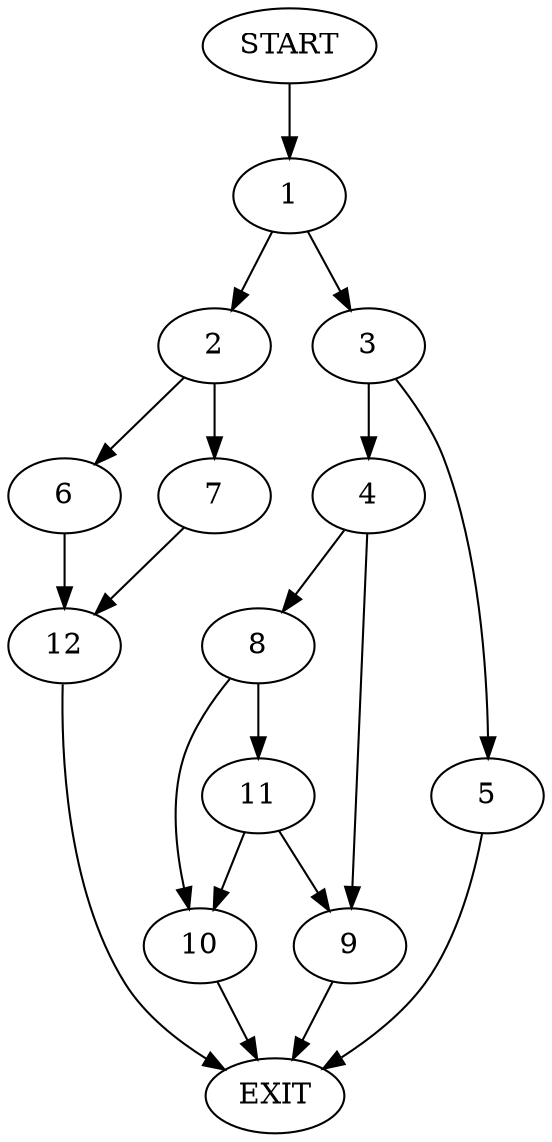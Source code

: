 digraph {
0 [label="START"]
13 [label="EXIT"]
0 -> 1
1 -> 2
1 -> 3
3 -> 4
3 -> 5
2 -> 6
2 -> 7
5 -> 13
4 -> 8
4 -> 9
9 -> 13
8 -> 10
8 -> 11
11 -> 10
11 -> 9
10 -> 13
6 -> 12
7 -> 12
12 -> 13
}

